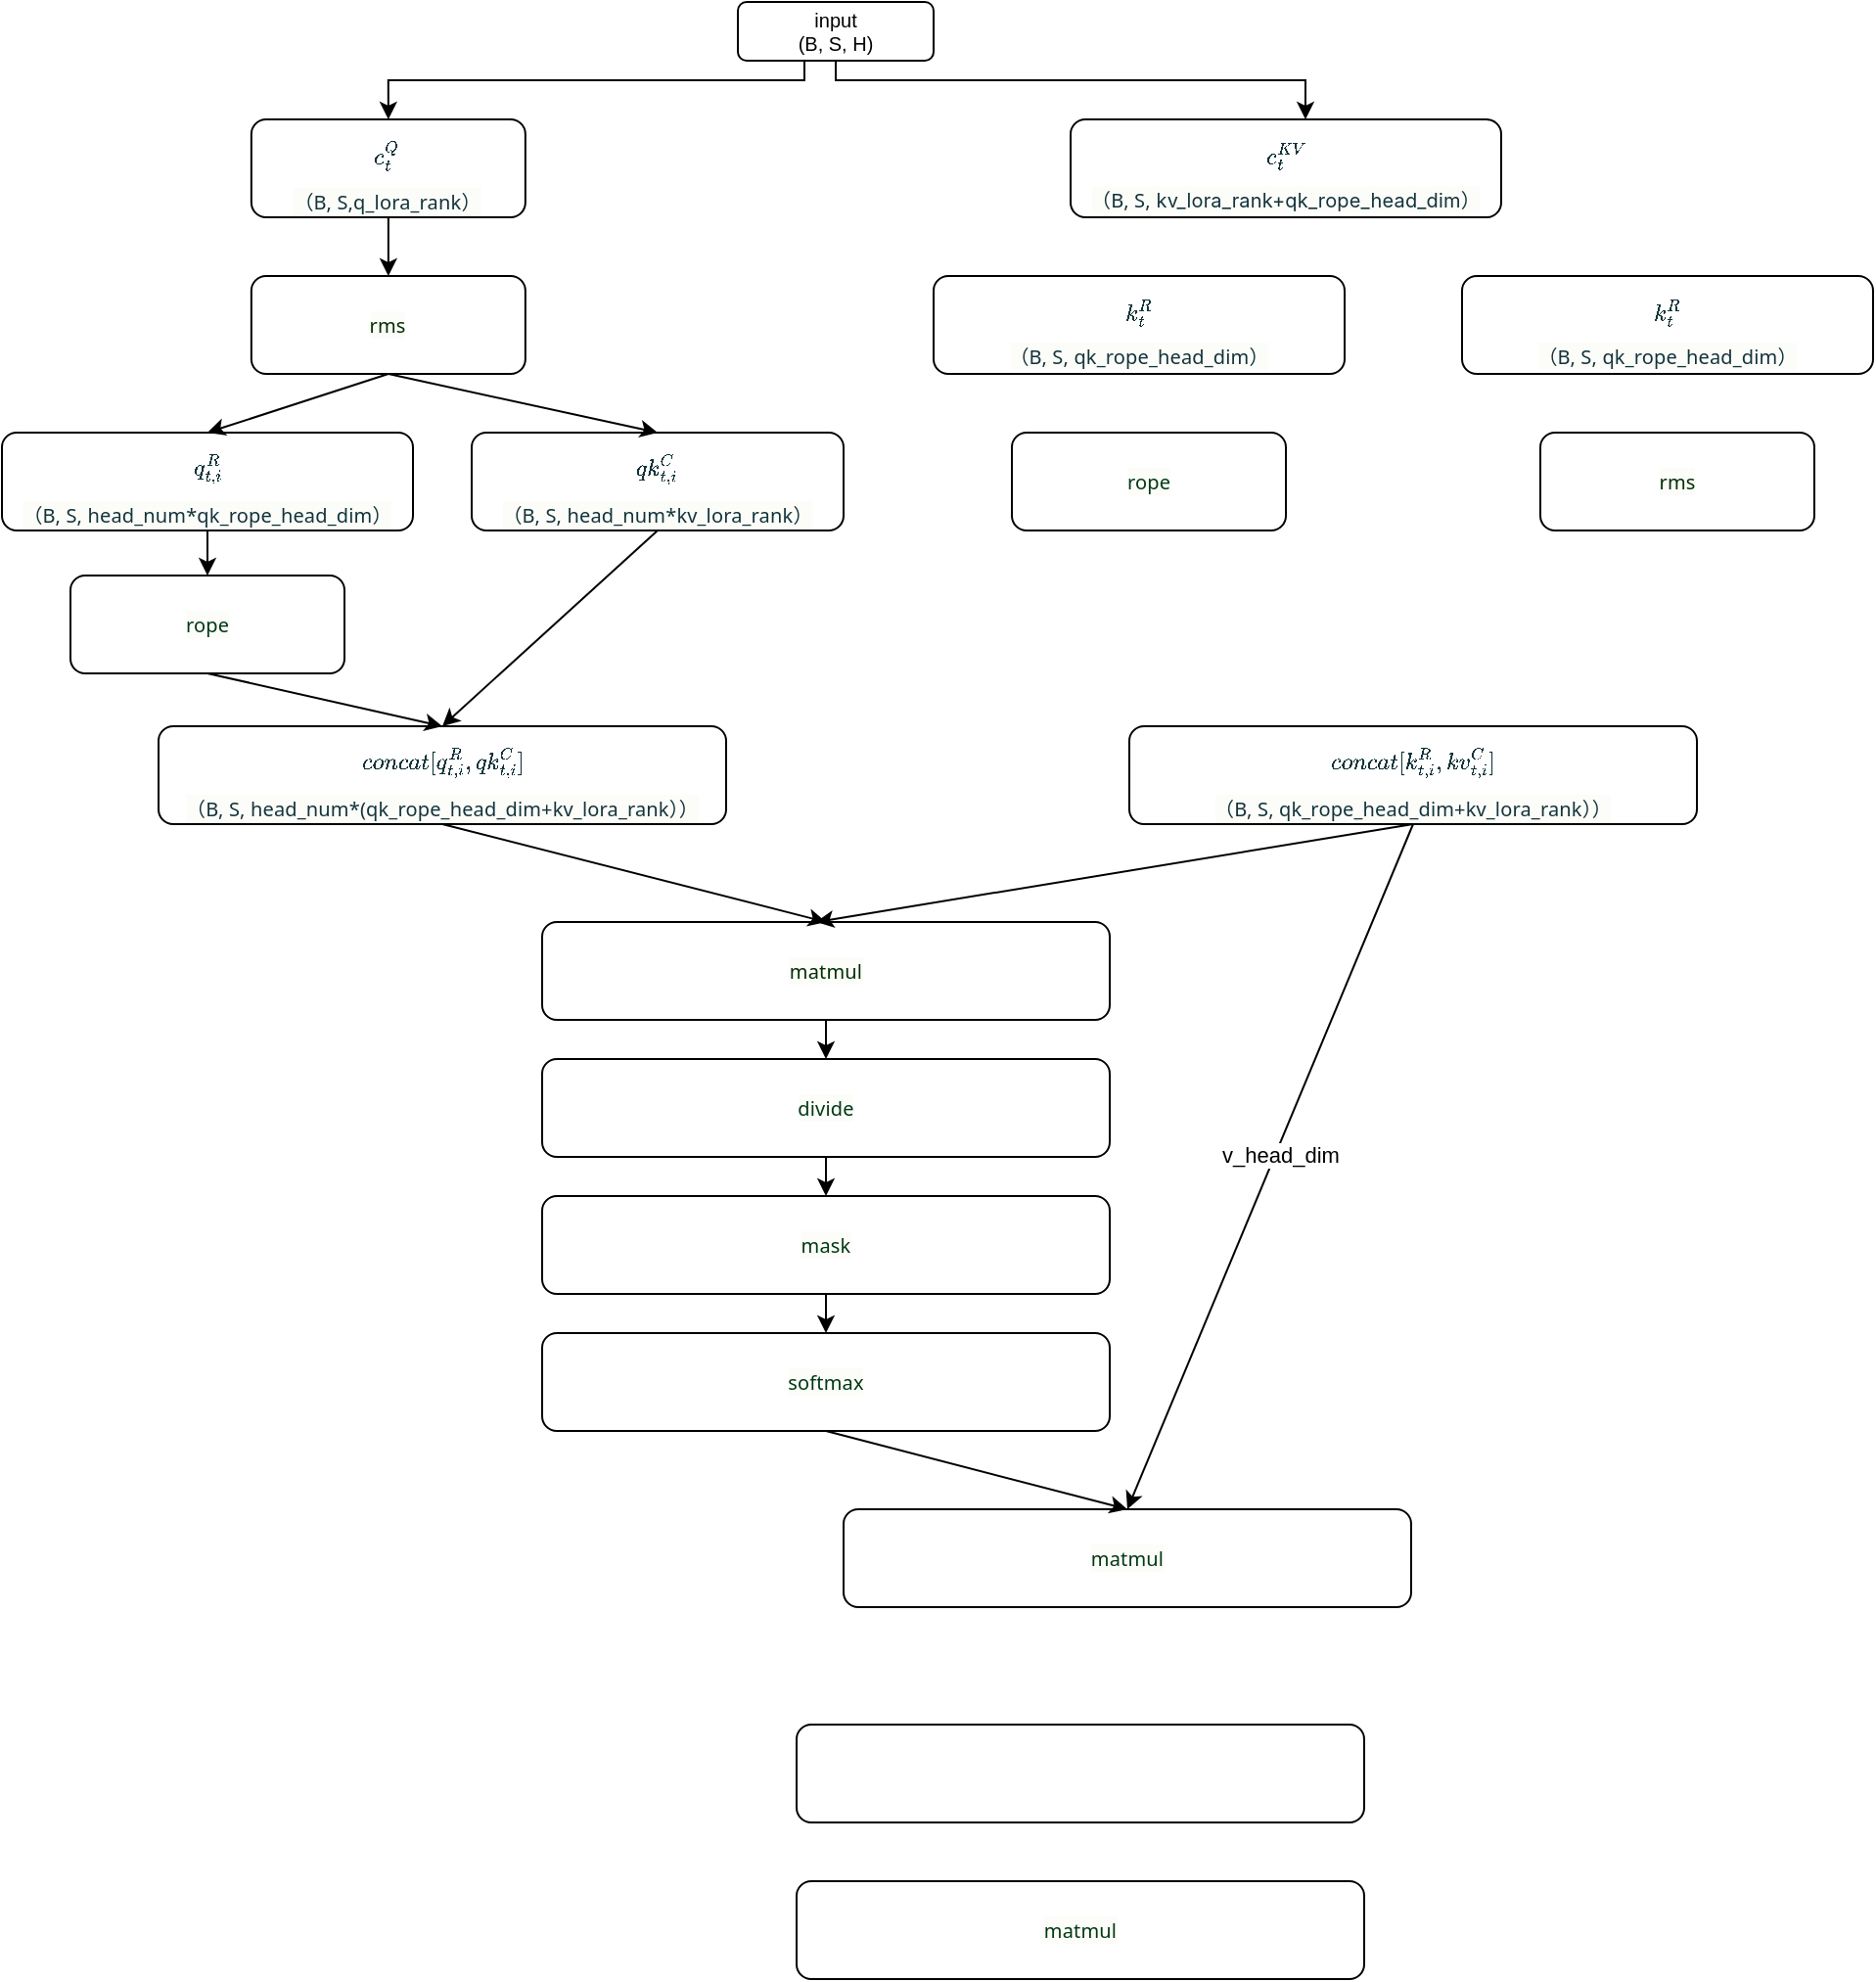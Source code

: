 <mxfile version="28.2.4">
  <diagram name="第 1 页" id="P1zgVmx2k-VH0yzBieHZ">
    <mxGraphModel dx="2678" dy="1191" grid="1" gridSize="10" guides="1" tooltips="1" connect="1" arrows="1" fold="1" page="1" pageScale="1" pageWidth="827" pageHeight="1169" math="1" shadow="0">
      <root>
        <mxCell id="0" />
        <mxCell id="1" parent="0" />
        <mxCell id="SX0KhMAPh3eLkheETd_z-7" style="edgeStyle=orthogonalEdgeStyle;rounded=0;orthogonalLoop=1;jettySize=auto;html=1;exitX=0.5;exitY=1;exitDx=0;exitDy=0;entryX=0.5;entryY=0;entryDx=0;entryDy=0;" parent="1" target="SX0KhMAPh3eLkheETd_z-3" edge="1">
          <mxGeometry relative="1" as="geometry">
            <mxPoint x="204" y="150" as="sourcePoint" />
            <Array as="points">
              <mxPoint x="204" y="160" />
              <mxPoint x="-9" y="160" />
            </Array>
          </mxGeometry>
        </mxCell>
        <mxCell id="SX0KhMAPh3eLkheETd_z-8" style="edgeStyle=orthogonalEdgeStyle;rounded=0;orthogonalLoop=1;jettySize=auto;html=1;exitX=0.5;exitY=1;exitDx=0;exitDy=0;" parent="1" source="SX0KhMAPh3eLkheETd_z-2" target="SX0KhMAPh3eLkheETd_z-6" edge="1">
          <mxGeometry relative="1" as="geometry">
            <Array as="points">
              <mxPoint x="220" y="160" />
              <mxPoint x="460" y="160" />
            </Array>
          </mxGeometry>
        </mxCell>
        <mxCell id="SX0KhMAPh3eLkheETd_z-2" value="input&lt;div&gt;(B, S, H)&lt;/div&gt;" style="rounded=1;whiteSpace=wrap;html=1;fontSize=10;" parent="1" vertex="1">
          <mxGeometry x="170" y="120" width="100" height="30" as="geometry" />
        </mxCell>
        <mxCell id="SX0KhMAPh3eLkheETd_z-3" value="&lt;div style=&quot;text-align: left;&quot;&gt;&lt;font&gt;&lt;span style=&quot;background-color: rgb(255, 255, 255); color: rgb(232, 62, 140); font-family: SFMono-Regular, Menlo, Monaco, Consolas, &amp;quot;Liberation Mono&amp;quot;, &amp;quot;Courier New&amp;quot;, monospace;&quot;&gt;&lt;span style=&quot;color: oklch(0.304 0.04 213.68); font-family: fkGroteskNeue, ui-sans-serif, system-ui, -apple-system, &amp;quot;system-ui&amp;quot;, &amp;quot;Segoe UI&amp;quot;, Roboto, &amp;quot;Helvetica Neue&amp;quot;, Arial, &amp;quot;Noto Sans&amp;quot;, sans-serif, &amp;quot;Apple Color Emoji&amp;quot;, &amp;quot;Segoe UI Emoji&amp;quot;, &amp;quot;Segoe UI Symbol&amp;quot;, &amp;quot;Noto Color Emoji&amp;quot;, &amp;quot;Hiragino Sans&amp;quot;, &amp;quot;PingFang SC&amp;quot;, &amp;quot;Apple SD Gothic Neo&amp;quot;, &amp;quot;Yu Gothic&amp;quot;, &amp;quot;Microsoft YaHei&amp;quot;, &amp;quot;Microsoft JhengHei&amp;quot;, Meiryo; letter-spacing: 0.08px; background-color: oklch(0.99 0.004 106.47);&quot;&gt;$$c_{t}^{Q}$$&lt;/span&gt;&lt;/span&gt;&lt;/font&gt;&lt;/div&gt;&lt;div style=&quot;text-align: left;&quot;&gt;&lt;font&gt;&lt;span style=&quot;background-color: rgb(255, 255, 255); color: rgb(232, 62, 140); font-family: SFMono-Regular, Menlo, Monaco, Consolas, &amp;quot;Liberation Mono&amp;quot;, &amp;quot;Courier New&amp;quot;, monospace;&quot;&gt;&lt;span style=&quot;color: oklch(0.304 0.04 213.68); font-family: fkGroteskNeue, ui-sans-serif, system-ui, -apple-system, &amp;quot;system-ui&amp;quot;, &amp;quot;Segoe UI&amp;quot;, Roboto, &amp;quot;Helvetica Neue&amp;quot;, Arial, &amp;quot;Noto Sans&amp;quot;, sans-serif, &amp;quot;Apple Color Emoji&amp;quot;, &amp;quot;Segoe UI Emoji&amp;quot;, &amp;quot;Segoe UI Symbol&amp;quot;, &amp;quot;Noto Color Emoji&amp;quot;, &amp;quot;Hiragino Sans&amp;quot;, &amp;quot;PingFang SC&amp;quot;, &amp;quot;Apple SD Gothic Neo&amp;quot;, &amp;quot;Yu Gothic&amp;quot;, &amp;quot;Microsoft YaHei&amp;quot;, &amp;quot;Microsoft JhengHei&amp;quot;, Meiryo; letter-spacing: 0.08px; background-color: oklch(0.99 0.004 106.47);&quot;&gt;&lt;font&gt;（B, S,q_lora_rank&lt;/font&gt;）&lt;/span&gt;&lt;/span&gt;&lt;/font&gt;&lt;/div&gt;" style="rounded=1;whiteSpace=wrap;html=1;fontSize=10;" parent="1" vertex="1">
          <mxGeometry x="-78.57" y="180" width="140" height="50" as="geometry" />
        </mxCell>
        <mxCell id="SX0KhMAPh3eLkheETd_z-6" value="&lt;div style=&quot;text-align: left;&quot;&gt;&lt;font&gt;&lt;span style=&quot;background-color: rgb(255, 255, 255); color: rgb(232, 62, 140); font-family: SFMono-Regular, Menlo, Monaco, Consolas, &amp;quot;Liberation Mono&amp;quot;, &amp;quot;Courier New&amp;quot;, monospace;&quot;&gt;&lt;span style=&quot;color: oklch(0.304 0.04 213.68); font-family: fkGroteskNeue, ui-sans-serif, system-ui, -apple-system, &amp;quot;system-ui&amp;quot;, &amp;quot;Segoe UI&amp;quot;, Roboto, &amp;quot;Helvetica Neue&amp;quot;, Arial, &amp;quot;Noto Sans&amp;quot;, sans-serif, &amp;quot;Apple Color Emoji&amp;quot;, &amp;quot;Segoe UI Emoji&amp;quot;, &amp;quot;Segoe UI Symbol&amp;quot;, &amp;quot;Noto Color Emoji&amp;quot;, &amp;quot;Hiragino Sans&amp;quot;, &amp;quot;PingFang SC&amp;quot;, &amp;quot;Apple SD Gothic Neo&amp;quot;, &amp;quot;Yu Gothic&amp;quot;, &amp;quot;Microsoft YaHei&amp;quot;, &amp;quot;Microsoft JhengHei&amp;quot;, Meiryo; letter-spacing: 0.08px; background-color: oklch(0.99 0.004 106.47);&quot;&gt;$$c_{t}^{KV}$$&lt;/span&gt;&lt;/span&gt;&lt;/font&gt;&lt;/div&gt;&lt;div style=&quot;text-align: left;&quot;&gt;&lt;font&gt;&lt;font&gt;&lt;span style=&quot;background-color: rgb(255, 255, 255); color: rgb(232, 62, 140); font-family: SFMono-Regular, Menlo, Monaco, Consolas, &amp;quot;Liberation Mono&amp;quot;, &amp;quot;Courier New&amp;quot;, monospace;&quot;&gt;&lt;span style=&quot;color: oklch(0.304 0.04 213.68); font-family: fkGroteskNeue, ui-sans-serif, system-ui, -apple-system, &amp;quot;system-ui&amp;quot;, &amp;quot;Segoe UI&amp;quot;, Roboto, &amp;quot;Helvetica Neue&amp;quot;, Arial, &amp;quot;Noto Sans&amp;quot;, sans-serif, &amp;quot;Apple Color Emoji&amp;quot;, &amp;quot;Segoe UI Emoji&amp;quot;, &amp;quot;Segoe UI Symbol&amp;quot;, &amp;quot;Noto Color Emoji&amp;quot;, &amp;quot;Hiragino Sans&amp;quot;, &amp;quot;PingFang SC&amp;quot;, &amp;quot;Apple SD Gothic Neo&amp;quot;, &amp;quot;Yu Gothic&amp;quot;, &amp;quot;Microsoft YaHei&amp;quot;, &amp;quot;Microsoft JhengHei&amp;quot;, Meiryo; letter-spacing: 0.08px; background-color: oklch(0.99 0.004 106.47);&quot;&gt;&lt;font&gt;&lt;font&gt;（B, S,&lt;span style=&quot;font-family: MonospacedNumber, LarkHackSafariFont, LarkEmojiFont, LarkChineseQuote, -apple-system, BlinkMacSystemFont, &amp;quot;Helvetica Neue&amp;quot;, Tahoma, &amp;quot;PingFang SC&amp;quot;, &amp;quot;Microsoft Yahei&amp;quot;, Arial, &amp;quot;Hiragino Sans GB&amp;quot;, sans-serif, &amp;quot;Apple Color Emoji&amp;quot;, &amp;quot;Segoe UI Emoji&amp;quot;, &amp;quot;Segoe UI Symbol&amp;quot;, &amp;quot;Noto Color Emoji&amp;quot;; white-space: pre; letter-spacing: 0.08px;&quot;&gt; kv_lora_rank+qk_rope_head_dim&lt;/span&gt;&lt;/font&gt;&lt;/font&gt;&lt;/span&gt;&lt;/span&gt;&lt;/font&gt;&lt;span style=&quot;background-color: oklch(0.99 0.004 106.47); color: oklch(0.304 0.04 213.68); font-family: fkGroteskNeue, ui-sans-serif, system-ui, -apple-system, &amp;quot;system-ui&amp;quot;, &amp;quot;Segoe UI&amp;quot;, Roboto, &amp;quot;Helvetica Neue&amp;quot;, Arial, &amp;quot;Noto Sans&amp;quot;, sans-serif, &amp;quot;Apple Color Emoji&amp;quot;, &amp;quot;Segoe UI Emoji&amp;quot;, &amp;quot;Segoe UI Symbol&amp;quot;, &amp;quot;Noto Color Emoji&amp;quot;, &amp;quot;Hiragino Sans&amp;quot;, &amp;quot;PingFang SC&amp;quot;, &amp;quot;Apple SD Gothic Neo&amp;quot;, &amp;quot;Yu Gothic&amp;quot;, &amp;quot;Microsoft YaHei&amp;quot;, &amp;quot;Microsoft JhengHei&amp;quot;, Meiryo; letter-spacing: 0.08px;&quot;&gt;）&lt;/span&gt;&lt;/font&gt;&lt;/div&gt;" style="rounded=1;whiteSpace=wrap;html=1;fontSize=10;" parent="1" vertex="1">
          <mxGeometry x="340" y="180" width="220" height="50" as="geometry" />
        </mxCell>
        <mxCell id="SX0KhMAPh3eLkheETd_z-9" value="&lt;div style=&quot;text-align: left;&quot;&gt;&lt;font face=&quot;fkGroteskNeue, ui-sans-serif, system-ui, -apple-system, system-ui, Segoe UI, Roboto, Helvetica Neue, Arial, Noto Sans, sans-serif, Apple Color Emoji, Segoe UI Emoji, Segoe UI Symbol, Noto Color Emoji, Hiragino Sans, PingFang SC, Apple SD Gothic Neo, Yu Gothic, Microsoft YaHei, Microsoft JhengHei, Meiryo&quot; color=&quot;oklch(0.304 0.04 213.68)&quot;&gt;&lt;span style=&quot;letter-spacing: 0.08px; background-color: oklch(0.99 0.004 106.47);&quot;&gt;rms&lt;/span&gt;&lt;/font&gt;&lt;/div&gt;" style="rounded=1;whiteSpace=wrap;html=1;fontSize=10;" parent="1" vertex="1">
          <mxGeometry x="-78.57" y="260" width="140" height="50" as="geometry" />
        </mxCell>
        <mxCell id="SX0KhMAPh3eLkheETd_z-12" value="&lt;div style=&quot;text-align: left;&quot;&gt;&lt;font&gt;&lt;span style=&quot;background-color: rgb(255, 255, 255); color: rgb(232, 62, 140); font-family: SFMono-Regular, Menlo, Monaco, Consolas, &amp;quot;Liberation Mono&amp;quot;, &amp;quot;Courier New&amp;quot;, monospace;&quot;&gt;&lt;span style=&quot;color: oklch(0.304 0.04 213.68); font-family: fkGroteskNeue, ui-sans-serif, system-ui, -apple-system, &amp;quot;system-ui&amp;quot;, &amp;quot;Segoe UI&amp;quot;, Roboto, &amp;quot;Helvetica Neue&amp;quot;, Arial, &amp;quot;Noto Sans&amp;quot;, sans-serif, &amp;quot;Apple Color Emoji&amp;quot;, &amp;quot;Segoe UI Emoji&amp;quot;, &amp;quot;Segoe UI Symbol&amp;quot;, &amp;quot;Noto Color Emoji&amp;quot;, &amp;quot;Hiragino Sans&amp;quot;, &amp;quot;PingFang SC&amp;quot;, &amp;quot;Apple SD Gothic Neo&amp;quot;, &amp;quot;Yu Gothic&amp;quot;, &amp;quot;Microsoft YaHei&amp;quot;, &amp;quot;Microsoft JhengHei&amp;quot;, Meiryo; letter-spacing: 0.08px; background-color: oklch(0.99 0.004 106.47);&quot;&gt;$$q_{t,i}^{R}$$&lt;/span&gt;&lt;/span&gt;&lt;/font&gt;&lt;/div&gt;&lt;div style=&quot;text-align: left;&quot;&gt;&lt;font&gt;&lt;span style=&quot;background-color: rgb(255, 255, 255); color: rgb(232, 62, 140); font-family: SFMono-Regular, Menlo, Monaco, Consolas, &amp;quot;Liberation Mono&amp;quot;, &amp;quot;Courier New&amp;quot;, monospace;&quot;&gt;&lt;span style=&quot;color: oklch(0.304 0.04 213.68); font-family: fkGroteskNeue, ui-sans-serif, system-ui, -apple-system, &amp;quot;system-ui&amp;quot;, &amp;quot;Segoe UI&amp;quot;, Roboto, &amp;quot;Helvetica Neue&amp;quot;, Arial, &amp;quot;Noto Sans&amp;quot;, sans-serif, &amp;quot;Apple Color Emoji&amp;quot;, &amp;quot;Segoe UI Emoji&amp;quot;, &amp;quot;Segoe UI Symbol&amp;quot;, &amp;quot;Noto Color Emoji&amp;quot;, &amp;quot;Hiragino Sans&amp;quot;, &amp;quot;PingFang SC&amp;quot;, &amp;quot;Apple SD Gothic Neo&amp;quot;, &amp;quot;Yu Gothic&amp;quot;, &amp;quot;Microsoft YaHei&amp;quot;, &amp;quot;Microsoft JhengHei&amp;quot;, Meiryo; letter-spacing: 0.08px; background-color: oklch(0.99 0.004 106.47);&quot;&gt;&lt;font&gt;（B, S, head_num*qk_rope_head_dim&lt;/font&gt;）&lt;/span&gt;&lt;/span&gt;&lt;/font&gt;&lt;/div&gt;" style="rounded=1;whiteSpace=wrap;html=1;fontSize=10;" parent="1" vertex="1">
          <mxGeometry x="-206" y="340" width="210" height="50" as="geometry" />
        </mxCell>
        <mxCell id="SX0KhMAPh3eLkheETd_z-13" value="&lt;div style=&quot;text-align: left;&quot;&gt;&lt;font&gt;&lt;span style=&quot;background-color: rgb(255, 255, 255); color: rgb(232, 62, 140); font-family: SFMono-Regular, Menlo, Monaco, Consolas, &amp;quot;Liberation Mono&amp;quot;, &amp;quot;Courier New&amp;quot;, monospace;&quot;&gt;&lt;span style=&quot;color: oklch(0.304 0.04 213.68); font-family: fkGroteskNeue, ui-sans-serif, system-ui, -apple-system, &amp;quot;system-ui&amp;quot;, &amp;quot;Segoe UI&amp;quot;, Roboto, &amp;quot;Helvetica Neue&amp;quot;, Arial, &amp;quot;Noto Sans&amp;quot;, sans-serif, &amp;quot;Apple Color Emoji&amp;quot;, &amp;quot;Segoe UI Emoji&amp;quot;, &amp;quot;Segoe UI Symbol&amp;quot;, &amp;quot;Noto Color Emoji&amp;quot;, &amp;quot;Hiragino Sans&amp;quot;, &amp;quot;PingFang SC&amp;quot;, &amp;quot;Apple SD Gothic Neo&amp;quot;, &amp;quot;Yu Gothic&amp;quot;, &amp;quot;Microsoft YaHei&amp;quot;, &amp;quot;Microsoft JhengHei&amp;quot;, Meiryo; letter-spacing: 0.08px; background-color: oklch(0.99 0.004 106.47);&quot;&gt;$$qk_{t,i}^{C}$$&lt;/span&gt;&lt;/span&gt;&lt;/font&gt;&lt;/div&gt;&lt;div style=&quot;text-align: left;&quot;&gt;&lt;font&gt;&lt;span style=&quot;background-color: rgb(255, 255, 255); color: rgb(232, 62, 140); font-family: SFMono-Regular, Menlo, Monaco, Consolas, &amp;quot;Liberation Mono&amp;quot;, &amp;quot;Courier New&amp;quot;, monospace;&quot;&gt;&lt;span style=&quot;color: oklch(0.304 0.04 213.68); font-family: fkGroteskNeue, ui-sans-serif, system-ui, -apple-system, &amp;quot;system-ui&amp;quot;, &amp;quot;Segoe UI&amp;quot;, Roboto, &amp;quot;Helvetica Neue&amp;quot;, Arial, &amp;quot;Noto Sans&amp;quot;, sans-serif, &amp;quot;Apple Color Emoji&amp;quot;, &amp;quot;Segoe UI Emoji&amp;quot;, &amp;quot;Segoe UI Symbol&amp;quot;, &amp;quot;Noto Color Emoji&amp;quot;, &amp;quot;Hiragino Sans&amp;quot;, &amp;quot;PingFang SC&amp;quot;, &amp;quot;Apple SD Gothic Neo&amp;quot;, &amp;quot;Yu Gothic&amp;quot;, &amp;quot;Microsoft YaHei&amp;quot;, &amp;quot;Microsoft JhengHei&amp;quot;, Meiryo; letter-spacing: 0.08px; background-color: oklch(0.99 0.004 106.47);&quot;&gt;&lt;font&gt;（B, S, head_num*kv_lora_rank&lt;/font&gt;）&lt;/span&gt;&lt;/span&gt;&lt;/font&gt;&lt;/div&gt;" style="rounded=1;whiteSpace=wrap;html=1;fontSize=10;" parent="1" vertex="1">
          <mxGeometry x="34" y="340" width="190" height="50" as="geometry" />
        </mxCell>
        <mxCell id="SX0KhMAPh3eLkheETd_z-14" value="&lt;div style=&quot;text-align: left;&quot;&gt;&lt;font face=&quot;fkGroteskNeue, ui-sans-serif, system-ui, -apple-system, system-ui, Segoe UI, Roboto, Helvetica Neue, Arial, Noto Sans, sans-serif, Apple Color Emoji, Segoe UI Emoji, Segoe UI Symbol, Noto Color Emoji, Hiragino Sans, PingFang SC, Apple SD Gothic Neo, Yu Gothic, Microsoft YaHei, Microsoft JhengHei, Meiryo&quot; color=&quot;#003913&quot;&gt;&lt;span style=&quot;letter-spacing: 0.08px; background-color: oklch(0.99 0.004 106.47);&quot;&gt;rope&lt;/span&gt;&lt;/font&gt;&lt;/div&gt;" style="rounded=1;whiteSpace=wrap;html=1;fontSize=10;" parent="1" vertex="1">
          <mxGeometry x="-171" y="413" width="140" height="50" as="geometry" />
        </mxCell>
        <mxCell id="SX0KhMAPh3eLkheETd_z-16" value="&lt;div style=&quot;text-align: left;&quot;&gt;&lt;font&gt;&lt;span style=&quot;background-color: rgb(255, 255, 255); color: rgb(232, 62, 140); font-family: SFMono-Regular, Menlo, Monaco, Consolas, &amp;quot;Liberation Mono&amp;quot;, &amp;quot;Courier New&amp;quot;, monospace;&quot;&gt;&lt;span style=&quot;color: oklch(0.304 0.04 213.68); font-family: fkGroteskNeue, ui-sans-serif, system-ui, -apple-system, &amp;quot;system-ui&amp;quot;, &amp;quot;Segoe UI&amp;quot;, Roboto, &amp;quot;Helvetica Neue&amp;quot;, Arial, &amp;quot;Noto Sans&amp;quot;, sans-serif, &amp;quot;Apple Color Emoji&amp;quot;, &amp;quot;Segoe UI Emoji&amp;quot;, &amp;quot;Segoe UI Symbol&amp;quot;, &amp;quot;Noto Color Emoji&amp;quot;, &amp;quot;Hiragino Sans&amp;quot;, &amp;quot;PingFang SC&amp;quot;, &amp;quot;Apple SD Gothic Neo&amp;quot;, &amp;quot;Yu Gothic&amp;quot;, &amp;quot;Microsoft YaHei&amp;quot;, &amp;quot;Microsoft JhengHei&amp;quot;, Meiryo; letter-spacing: 0.08px; background-color: oklch(0.99 0.004 106.47);&quot;&gt;$$concat[q_{t,i}^{R}, qk_{t,i}^{C}]$$&lt;/span&gt;&lt;/span&gt;&lt;/font&gt;&lt;/div&gt;&lt;div style=&quot;text-align: left;&quot;&gt;&lt;font&gt;&lt;span style=&quot;background-color: rgb(255, 255, 255); color: rgb(232, 62, 140); font-family: SFMono-Regular, Menlo, Monaco, Consolas, &amp;quot;Liberation Mono&amp;quot;, &amp;quot;Courier New&amp;quot;, monospace;&quot;&gt;&lt;span style=&quot;color: oklch(0.304 0.04 213.68); font-family: fkGroteskNeue, ui-sans-serif, system-ui, -apple-system, &amp;quot;system-ui&amp;quot;, &amp;quot;Segoe UI&amp;quot;, Roboto, &amp;quot;Helvetica Neue&amp;quot;, Arial, &amp;quot;Noto Sans&amp;quot;, sans-serif, &amp;quot;Apple Color Emoji&amp;quot;, &amp;quot;Segoe UI Emoji&amp;quot;, &amp;quot;Segoe UI Symbol&amp;quot;, &amp;quot;Noto Color Emoji&amp;quot;, &amp;quot;Hiragino Sans&amp;quot;, &amp;quot;PingFang SC&amp;quot;, &amp;quot;Apple SD Gothic Neo&amp;quot;, &amp;quot;Yu Gothic&amp;quot;, &amp;quot;Microsoft YaHei&amp;quot;, &amp;quot;Microsoft JhengHei&amp;quot;, Meiryo; letter-spacing: 0.08px; background-color: oklch(0.99 0.004 106.47);&quot;&gt;&lt;font&gt;（B, S, head_num*(qk_rope_head_dim+kv_lora_rank））&lt;/font&gt;&lt;/span&gt;&lt;/span&gt;&lt;/font&gt;&lt;/div&gt;" style="rounded=1;whiteSpace=wrap;html=1;fontSize=10;" parent="1" vertex="1">
          <mxGeometry x="-126" y="490" width="290" height="50" as="geometry" />
        </mxCell>
        <mxCell id="SX0KhMAPh3eLkheETd_z-17" value="&lt;div style=&quot;text-align: left;&quot;&gt;&lt;font&gt;&lt;span style=&quot;background-color: rgb(255, 255, 255); color: rgb(232, 62, 140); font-family: SFMono-Regular, Menlo, Monaco, Consolas, &amp;quot;Liberation Mono&amp;quot;, &amp;quot;Courier New&amp;quot;, monospace;&quot;&gt;&lt;span style=&quot;color: oklch(0.304 0.04 213.68); font-family: fkGroteskNeue, ui-sans-serif, system-ui, -apple-system, &amp;quot;system-ui&amp;quot;, &amp;quot;Segoe UI&amp;quot;, Roboto, &amp;quot;Helvetica Neue&amp;quot;, Arial, &amp;quot;Noto Sans&amp;quot;, sans-serif, &amp;quot;Apple Color Emoji&amp;quot;, &amp;quot;Segoe UI Emoji&amp;quot;, &amp;quot;Segoe UI Symbol&amp;quot;, &amp;quot;Noto Color Emoji&amp;quot;, &amp;quot;Hiragino Sans&amp;quot;, &amp;quot;PingFang SC&amp;quot;, &amp;quot;Apple SD Gothic Neo&amp;quot;, &amp;quot;Yu Gothic&amp;quot;, &amp;quot;Microsoft YaHei&amp;quot;, &amp;quot;Microsoft JhengHei&amp;quot;, Meiryo; letter-spacing: 0.08px; background-color: oklch(0.99 0.004 106.47);&quot;&gt;$$k_{t}^{R}$$&lt;/span&gt;&lt;/span&gt;&lt;/font&gt;&lt;/div&gt;&lt;div style=&quot;text-align: left;&quot;&gt;&lt;font&gt;&lt;span style=&quot;background-color: rgb(255, 255, 255); color: rgb(232, 62, 140); font-family: SFMono-Regular, Menlo, Monaco, Consolas, &amp;quot;Liberation Mono&amp;quot;, &amp;quot;Courier New&amp;quot;, monospace;&quot;&gt;&lt;span style=&quot;color: oklch(0.304 0.04 213.68); font-family: fkGroteskNeue, ui-sans-serif, system-ui, -apple-system, &amp;quot;system-ui&amp;quot;, &amp;quot;Segoe UI&amp;quot;, Roboto, &amp;quot;Helvetica Neue&amp;quot;, Arial, &amp;quot;Noto Sans&amp;quot;, sans-serif, &amp;quot;Apple Color Emoji&amp;quot;, &amp;quot;Segoe UI Emoji&amp;quot;, &amp;quot;Segoe UI Symbol&amp;quot;, &amp;quot;Noto Color Emoji&amp;quot;, &amp;quot;Hiragino Sans&amp;quot;, &amp;quot;PingFang SC&amp;quot;, &amp;quot;Apple SD Gothic Neo&amp;quot;, &amp;quot;Yu Gothic&amp;quot;, &amp;quot;Microsoft YaHei&amp;quot;, &amp;quot;Microsoft JhengHei&amp;quot;, Meiryo; letter-spacing: 0.08px; background-color: oklch(0.99 0.004 106.47);&quot;&gt;&lt;font&gt;（B, S, qk_rope_head_dim&lt;/font&gt;）&lt;/span&gt;&lt;/span&gt;&lt;/font&gt;&lt;/div&gt;" style="rounded=1;whiteSpace=wrap;html=1;fontSize=10;" parent="1" vertex="1">
          <mxGeometry x="270" y="260" width="210" height="50" as="geometry" />
        </mxCell>
        <mxCell id="SX0KhMAPh3eLkheETd_z-18" value="&lt;div style=&quot;text-align: left;&quot;&gt;&lt;font&gt;&lt;span style=&quot;background-color: rgb(255, 255, 255); color: rgb(232, 62, 140); font-family: SFMono-Regular, Menlo, Monaco, Consolas, &amp;quot;Liberation Mono&amp;quot;, &amp;quot;Courier New&amp;quot;, monospace;&quot;&gt;&lt;span style=&quot;color: oklch(0.304 0.04 213.68); font-family: fkGroteskNeue, ui-sans-serif, system-ui, -apple-system, &amp;quot;system-ui&amp;quot;, &amp;quot;Segoe UI&amp;quot;, Roboto, &amp;quot;Helvetica Neue&amp;quot;, Arial, &amp;quot;Noto Sans&amp;quot;, sans-serif, &amp;quot;Apple Color Emoji&amp;quot;, &amp;quot;Segoe UI Emoji&amp;quot;, &amp;quot;Segoe UI Symbol&amp;quot;, &amp;quot;Noto Color Emoji&amp;quot;, &amp;quot;Hiragino Sans&amp;quot;, &amp;quot;PingFang SC&amp;quot;, &amp;quot;Apple SD Gothic Neo&amp;quot;, &amp;quot;Yu Gothic&amp;quot;, &amp;quot;Microsoft YaHei&amp;quot;, &amp;quot;Microsoft JhengHei&amp;quot;, Meiryo; letter-spacing: 0.08px; background-color: oklch(0.99 0.004 106.47);&quot;&gt;$$k_{t}^{R}$$&lt;/span&gt;&lt;/span&gt;&lt;/font&gt;&lt;/div&gt;&lt;div style=&quot;text-align: left;&quot;&gt;&lt;font&gt;&lt;span style=&quot;background-color: rgb(255, 255, 255); color: rgb(232, 62, 140); font-family: SFMono-Regular, Menlo, Monaco, Consolas, &amp;quot;Liberation Mono&amp;quot;, &amp;quot;Courier New&amp;quot;, monospace;&quot;&gt;&lt;span style=&quot;color: oklch(0.304 0.04 213.68); font-family: fkGroteskNeue, ui-sans-serif, system-ui, -apple-system, &amp;quot;system-ui&amp;quot;, &amp;quot;Segoe UI&amp;quot;, Roboto, &amp;quot;Helvetica Neue&amp;quot;, Arial, &amp;quot;Noto Sans&amp;quot;, sans-serif, &amp;quot;Apple Color Emoji&amp;quot;, &amp;quot;Segoe UI Emoji&amp;quot;, &amp;quot;Segoe UI Symbol&amp;quot;, &amp;quot;Noto Color Emoji&amp;quot;, &amp;quot;Hiragino Sans&amp;quot;, &amp;quot;PingFang SC&amp;quot;, &amp;quot;Apple SD Gothic Neo&amp;quot;, &amp;quot;Yu Gothic&amp;quot;, &amp;quot;Microsoft YaHei&amp;quot;, &amp;quot;Microsoft JhengHei&amp;quot;, Meiryo; letter-spacing: 0.08px; background-color: oklch(0.99 0.004 106.47);&quot;&gt;&lt;font&gt;（B, S, qk_rope_head_dim&lt;/font&gt;）&lt;/span&gt;&lt;/span&gt;&lt;/font&gt;&lt;/div&gt;" style="rounded=1;whiteSpace=wrap;html=1;fontSize=10;" parent="1" vertex="1">
          <mxGeometry x="540" y="260" width="210" height="50" as="geometry" />
        </mxCell>
        <mxCell id="SX0KhMAPh3eLkheETd_z-19" value="&lt;div style=&quot;text-align: left;&quot;&gt;&lt;font face=&quot;fkGroteskNeue, ui-sans-serif, system-ui, -apple-system, system-ui, Segoe UI, Roboto, Helvetica Neue, Arial, Noto Sans, sans-serif, Apple Color Emoji, Segoe UI Emoji, Segoe UI Symbol, Noto Color Emoji, Hiragino Sans, PingFang SC, Apple SD Gothic Neo, Yu Gothic, Microsoft YaHei, Microsoft JhengHei, Meiryo&quot; color=&quot;#003913&quot;&gt;&lt;span style=&quot;letter-spacing: 0.08px; background-color: oklch(0.99 0.004 106.47);&quot;&gt;rope&lt;/span&gt;&lt;/font&gt;&lt;/div&gt;" style="rounded=1;whiteSpace=wrap;html=1;fontSize=10;" parent="1" vertex="1">
          <mxGeometry x="310" y="340" width="140" height="50" as="geometry" />
        </mxCell>
        <mxCell id="SX0KhMAPh3eLkheETd_z-20" value="&lt;div style=&quot;text-align: left;&quot;&gt;&lt;font face=&quot;fkGroteskNeue, ui-sans-serif, system-ui, -apple-system, system-ui, Segoe UI, Roboto, Helvetica Neue, Arial, Noto Sans, sans-serif, Apple Color Emoji, Segoe UI Emoji, Segoe UI Symbol, Noto Color Emoji, Hiragino Sans, PingFang SC, Apple SD Gothic Neo, Yu Gothic, Microsoft YaHei, Microsoft JhengHei, Meiryo&quot; color=&quot;oklch(0.304 0.04 213.68)&quot;&gt;&lt;span style=&quot;letter-spacing: 0.08px; background-color: oklch(0.99 0.004 106.47);&quot;&gt;rms&lt;/span&gt;&lt;/font&gt;&lt;/div&gt;" style="rounded=1;whiteSpace=wrap;html=1;fontSize=10;" parent="1" vertex="1">
          <mxGeometry x="580" y="340" width="140" height="50" as="geometry" />
        </mxCell>
        <mxCell id="SX0KhMAPh3eLkheETd_z-21" value="&lt;div style=&quot;text-align: left;&quot;&gt;&lt;font&gt;&lt;span style=&quot;background-color: rgb(255, 255, 255); color: rgb(232, 62, 140); font-family: SFMono-Regular, Menlo, Monaco, Consolas, &amp;quot;Liberation Mono&amp;quot;, &amp;quot;Courier New&amp;quot;, monospace;&quot;&gt;&lt;span style=&quot;color: oklch(0.304 0.04 213.68); font-family: fkGroteskNeue, ui-sans-serif, system-ui, -apple-system, &amp;quot;system-ui&amp;quot;, &amp;quot;Segoe UI&amp;quot;, Roboto, &amp;quot;Helvetica Neue&amp;quot;, Arial, &amp;quot;Noto Sans&amp;quot;, sans-serif, &amp;quot;Apple Color Emoji&amp;quot;, &amp;quot;Segoe UI Emoji&amp;quot;, &amp;quot;Segoe UI Symbol&amp;quot;, &amp;quot;Noto Color Emoji&amp;quot;, &amp;quot;Hiragino Sans&amp;quot;, &amp;quot;PingFang SC&amp;quot;, &amp;quot;Apple SD Gothic Neo&amp;quot;, &amp;quot;Yu Gothic&amp;quot;, &amp;quot;Microsoft YaHei&amp;quot;, &amp;quot;Microsoft JhengHei&amp;quot;, Meiryo; letter-spacing: 0.08px; background-color: oklch(0.99 0.004 106.47);&quot;&gt;$$concat[k_{t,i}^{R}, kv_{t,i}^{C}]$$&lt;/span&gt;&lt;/span&gt;&lt;/font&gt;&lt;/div&gt;&lt;div style=&quot;text-align: left;&quot;&gt;&lt;font&gt;&lt;span style=&quot;background-color: rgb(255, 255, 255); color: rgb(232, 62, 140); font-family: SFMono-Regular, Menlo, Monaco, Consolas, &amp;quot;Liberation Mono&amp;quot;, &amp;quot;Courier New&amp;quot;, monospace;&quot;&gt;&lt;span style=&quot;color: oklch(0.304 0.04 213.68); font-family: fkGroteskNeue, ui-sans-serif, system-ui, -apple-system, &amp;quot;system-ui&amp;quot;, &amp;quot;Segoe UI&amp;quot;, Roboto, &amp;quot;Helvetica Neue&amp;quot;, Arial, &amp;quot;Noto Sans&amp;quot;, sans-serif, &amp;quot;Apple Color Emoji&amp;quot;, &amp;quot;Segoe UI Emoji&amp;quot;, &amp;quot;Segoe UI Symbol&amp;quot;, &amp;quot;Noto Color Emoji&amp;quot;, &amp;quot;Hiragino Sans&amp;quot;, &amp;quot;PingFang SC&amp;quot;, &amp;quot;Apple SD Gothic Neo&amp;quot;, &amp;quot;Yu Gothic&amp;quot;, &amp;quot;Microsoft YaHei&amp;quot;, &amp;quot;Microsoft JhengHei&amp;quot;, Meiryo; letter-spacing: 0.08px; background-color: oklch(0.99 0.004 106.47);&quot;&gt;&lt;font&gt;（B, S, qk_rope_head_dim+kv_lora_rank））&lt;/font&gt;&lt;/span&gt;&lt;/span&gt;&lt;/font&gt;&lt;/div&gt;" style="rounded=1;whiteSpace=wrap;html=1;fontSize=10;" parent="1" vertex="1">
          <mxGeometry x="370" y="490" width="290" height="50" as="geometry" />
        </mxCell>
        <mxCell id="SX0KhMAPh3eLkheETd_z-22" value="&lt;div style=&quot;text-align: left;&quot;&gt;&lt;font face=&quot;fkGroteskNeue, ui-sans-serif, system-ui, -apple-system, system-ui, Segoe UI, Roboto, Helvetica Neue, Arial, Noto Sans, sans-serif, Apple Color Emoji, Segoe UI Emoji, Segoe UI Symbol, Noto Color Emoji, Hiragino Sans, PingFang SC, Apple SD Gothic Neo, Yu Gothic, Microsoft YaHei, Microsoft JhengHei, Meiryo&quot; color=&quot;oklch(0.304 0.04 213.68)&quot;&gt;&lt;span style=&quot;letter-spacing: 0.08px; background-color: oklch(0.99 0.004 106.47);&quot;&gt;matmul&lt;/span&gt;&lt;/font&gt;&lt;/div&gt;" style="rounded=1;whiteSpace=wrap;html=1;fontSize=10;" parent="1" vertex="1">
          <mxGeometry x="70" y="590" width="290" height="50" as="geometry" />
        </mxCell>
        <mxCell id="SX0KhMAPh3eLkheETd_z-23" value="&lt;div style=&quot;text-align: left;&quot;&gt;&lt;font face=&quot;fkGroteskNeue, ui-sans-serif, system-ui, -apple-system, system-ui, Segoe UI, Roboto, Helvetica Neue, Arial, Noto Sans, sans-serif, Apple Color Emoji, Segoe UI Emoji, Segoe UI Symbol, Noto Color Emoji, Hiragino Sans, PingFang SC, Apple SD Gothic Neo, Yu Gothic, Microsoft YaHei, Microsoft JhengHei, Meiryo&quot; color=&quot;#003913&quot;&gt;&lt;span style=&quot;letter-spacing: 0.08px; background-color: oklch(0.99 0.004 106.47);&quot;&gt;divide&lt;/span&gt;&lt;/font&gt;&lt;/div&gt;" style="rounded=1;whiteSpace=wrap;html=1;fontSize=10;" parent="1" vertex="1">
          <mxGeometry x="70" y="660" width="290" height="50" as="geometry" />
        </mxCell>
        <mxCell id="SX0KhMAPh3eLkheETd_z-24" value="&lt;div style=&quot;text-align: left;&quot;&gt;&lt;font face=&quot;fkGroteskNeue, ui-sans-serif, system-ui, -apple-system, system-ui, Segoe UI, Roboto, Helvetica Neue, Arial, Noto Sans, sans-serif, Apple Color Emoji, Segoe UI Emoji, Segoe UI Symbol, Noto Color Emoji, Hiragino Sans, PingFang SC, Apple SD Gothic Neo, Yu Gothic, Microsoft YaHei, Microsoft JhengHei, Meiryo&quot; color=&quot;#003913&quot;&gt;&lt;span style=&quot;letter-spacing: 0.08px; background-color: oklch(0.99 0.004 106.47);&quot;&gt;mask&lt;/span&gt;&lt;/font&gt;&lt;/div&gt;" style="rounded=1;whiteSpace=wrap;html=1;fontSize=10;" parent="1" vertex="1">
          <mxGeometry x="70" y="730" width="290" height="50" as="geometry" />
        </mxCell>
        <mxCell id="SX0KhMAPh3eLkheETd_z-25" value="&lt;div style=&quot;text-align: left;&quot;&gt;&lt;font face=&quot;fkGroteskNeue, ui-sans-serif, system-ui, -apple-system, system-ui, Segoe UI, Roboto, Helvetica Neue, Arial, Noto Sans, sans-serif, Apple Color Emoji, Segoe UI Emoji, Segoe UI Symbol, Noto Color Emoji, Hiragino Sans, PingFang SC, Apple SD Gothic Neo, Yu Gothic, Microsoft YaHei, Microsoft JhengHei, Meiryo&quot; color=&quot;#003913&quot;&gt;&lt;span style=&quot;letter-spacing: 0.08px; background-color: oklch(0.99 0.004 106.47);&quot;&gt;softmax&lt;/span&gt;&lt;/font&gt;&lt;/div&gt;" style="rounded=1;whiteSpace=wrap;html=1;fontSize=10;" parent="1" vertex="1">
          <mxGeometry x="70" y="800" width="290" height="50" as="geometry" />
        </mxCell>
        <mxCell id="SX0KhMAPh3eLkheETd_z-26" value="&lt;div style=&quot;text-align: left;&quot;&gt;&lt;font face=&quot;fkGroteskNeue, ui-sans-serif, system-ui, -apple-system, system-ui, Segoe UI, Roboto, Helvetica Neue, Arial, Noto Sans, sans-serif, Apple Color Emoji, Segoe UI Emoji, Segoe UI Symbol, Noto Color Emoji, Hiragino Sans, PingFang SC, Apple SD Gothic Neo, Yu Gothic, Microsoft YaHei, Microsoft JhengHei, Meiryo&quot; color=&quot;#003913&quot;&gt;&lt;span style=&quot;letter-spacing: 0.08px; background-color: oklch(0.99 0.004 106.47);&quot;&gt;matmul&lt;/span&gt;&lt;/font&gt;&lt;/div&gt;" style="rounded=1;whiteSpace=wrap;html=1;fontSize=10;" parent="1" vertex="1">
          <mxGeometry x="224" y="890" width="290" height="50" as="geometry" />
        </mxCell>
        <mxCell id="SX0KhMAPh3eLkheETd_z-27" value="&lt;div style=&quot;text-align: left;&quot;&gt;&lt;br&gt;&lt;/div&gt;" style="rounded=1;whiteSpace=wrap;html=1;fontSize=10;" parent="1" vertex="1">
          <mxGeometry x="200" y="1000" width="290" height="50" as="geometry" />
        </mxCell>
        <mxCell id="SX0KhMAPh3eLkheETd_z-28" value="&lt;div style=&quot;text-align: left;&quot;&gt;&lt;font face=&quot;fkGroteskNeue, ui-sans-serif, system-ui, -apple-system, system-ui, Segoe UI, Roboto, Helvetica Neue, Arial, Noto Sans, sans-serif, Apple Color Emoji, Segoe UI Emoji, Segoe UI Symbol, Noto Color Emoji, Hiragino Sans, PingFang SC, Apple SD Gothic Neo, Yu Gothic, Microsoft YaHei, Microsoft JhengHei, Meiryo&quot; color=&quot;#003913&quot;&gt;&lt;span style=&quot;letter-spacing: 0.08px; background-color: oklch(0.99 0.004 106.47);&quot;&gt;matmul&lt;/span&gt;&lt;/font&gt;&lt;/div&gt;" style="rounded=1;whiteSpace=wrap;html=1;fontSize=10;" parent="1" vertex="1">
          <mxGeometry x="200" y="1080" width="290" height="50" as="geometry" />
        </mxCell>
        <mxCell id="SX0KhMAPh3eLkheETd_z-29" value="" style="endArrow=classic;html=1;rounded=0;exitX=0.5;exitY=1;exitDx=0;exitDy=0;" parent="1" source="SX0KhMAPh3eLkheETd_z-3" target="SX0KhMAPh3eLkheETd_z-9" edge="1">
          <mxGeometry width="50" height="50" relative="1" as="geometry">
            <mxPoint x="80" y="550" as="sourcePoint" />
            <mxPoint x="130" y="500" as="targetPoint" />
          </mxGeometry>
        </mxCell>
        <mxCell id="SX0KhMAPh3eLkheETd_z-30" value="" style="endArrow=classic;html=1;rounded=0;exitX=0.5;exitY=1;exitDx=0;exitDy=0;entryX=0.5;entryY=0;entryDx=0;entryDy=0;" parent="1" source="SX0KhMAPh3eLkheETd_z-9" target="SX0KhMAPh3eLkheETd_z-12" edge="1">
          <mxGeometry width="50" height="50" relative="1" as="geometry">
            <mxPoint x="80" y="550" as="sourcePoint" />
            <mxPoint x="130" y="500" as="targetPoint" />
          </mxGeometry>
        </mxCell>
        <mxCell id="SX0KhMAPh3eLkheETd_z-31" value="" style="endArrow=classic;html=1;rounded=0;exitX=0.5;exitY=1;exitDx=0;exitDy=0;entryX=0.5;entryY=0;entryDx=0;entryDy=0;" parent="1" source="SX0KhMAPh3eLkheETd_z-9" target="SX0KhMAPh3eLkheETd_z-13" edge="1">
          <mxGeometry width="50" height="50" relative="1" as="geometry">
            <mxPoint x="122" y="320" as="sourcePoint" />
            <mxPoint x="30" y="350" as="targetPoint" />
          </mxGeometry>
        </mxCell>
        <mxCell id="SX0KhMAPh3eLkheETd_z-32" value="" style="endArrow=classic;html=1;rounded=0;exitX=0.5;exitY=1;exitDx=0;exitDy=0;" parent="1" source="SX0KhMAPh3eLkheETd_z-12" target="SX0KhMAPh3eLkheETd_z-14" edge="1">
          <mxGeometry width="50" height="50" relative="1" as="geometry">
            <mxPoint x="80" y="550" as="sourcePoint" />
            <mxPoint x="130" y="500" as="targetPoint" />
          </mxGeometry>
        </mxCell>
        <mxCell id="SX0KhMAPh3eLkheETd_z-33" value="" style="endArrow=classic;html=1;rounded=0;exitX=0.5;exitY=1;exitDx=0;exitDy=0;entryX=0.5;entryY=0;entryDx=0;entryDy=0;" parent="1" source="SX0KhMAPh3eLkheETd_z-14" target="SX0KhMAPh3eLkheETd_z-16" edge="1">
          <mxGeometry width="50" height="50" relative="1" as="geometry">
            <mxPoint x="80" y="550" as="sourcePoint" />
            <mxPoint x="130" y="500" as="targetPoint" />
          </mxGeometry>
        </mxCell>
        <mxCell id="SX0KhMAPh3eLkheETd_z-34" value="" style="endArrow=classic;html=1;rounded=0;exitX=0.5;exitY=1;exitDx=0;exitDy=0;" parent="1" source="SX0KhMAPh3eLkheETd_z-13" edge="1">
          <mxGeometry width="50" height="50" relative="1" as="geometry">
            <mxPoint x="18.33" y="390" as="sourcePoint" />
            <mxPoint x="19" y="490" as="targetPoint" />
          </mxGeometry>
        </mxCell>
        <mxCell id="SX0KhMAPh3eLkheETd_z-35" value="" style="endArrow=classic;html=1;rounded=0;exitX=0.5;exitY=1;exitDx=0;exitDy=0;entryX=0.5;entryY=0;entryDx=0;entryDy=0;" parent="1" source="SX0KhMAPh3eLkheETd_z-16" target="SX0KhMAPh3eLkheETd_z-22" edge="1">
          <mxGeometry width="50" height="50" relative="1" as="geometry">
            <mxPoint x="80" y="550" as="sourcePoint" />
            <mxPoint x="130" y="500" as="targetPoint" />
          </mxGeometry>
        </mxCell>
        <mxCell id="SX0KhMAPh3eLkheETd_z-36" value="" style="endArrow=classic;html=1;rounded=0;exitX=0.5;exitY=1;exitDx=0;exitDy=0;" parent="1" source="SX0KhMAPh3eLkheETd_z-21" edge="1">
          <mxGeometry width="50" height="50" relative="1" as="geometry">
            <mxPoint x="80" y="550" as="sourcePoint" />
            <mxPoint x="210" y="590" as="targetPoint" />
          </mxGeometry>
        </mxCell>
        <mxCell id="SX0KhMAPh3eLkheETd_z-37" value="" style="endArrow=classic;html=1;rounded=0;exitX=0.5;exitY=1;exitDx=0;exitDy=0;" parent="1" source="SX0KhMAPh3eLkheETd_z-22" target="SX0KhMAPh3eLkheETd_z-23" edge="1">
          <mxGeometry width="50" height="50" relative="1" as="geometry">
            <mxPoint x="150" y="630" as="sourcePoint" />
            <mxPoint x="200" y="580" as="targetPoint" />
          </mxGeometry>
        </mxCell>
        <mxCell id="SX0KhMAPh3eLkheETd_z-38" value="" style="endArrow=classic;html=1;rounded=0;exitX=0.5;exitY=1;exitDx=0;exitDy=0;entryX=0.5;entryY=0;entryDx=0;entryDy=0;" parent="1" source="SX0KhMAPh3eLkheETd_z-23" target="SX0KhMAPh3eLkheETd_z-24" edge="1">
          <mxGeometry width="50" height="50" relative="1" as="geometry">
            <mxPoint x="150" y="630" as="sourcePoint" />
            <mxPoint x="200" y="580" as="targetPoint" />
          </mxGeometry>
        </mxCell>
        <mxCell id="SX0KhMAPh3eLkheETd_z-39" value="" style="endArrow=classic;html=1;rounded=0;exitX=0.5;exitY=1;exitDx=0;exitDy=0;" parent="1" source="SX0KhMAPh3eLkheETd_z-24" edge="1">
          <mxGeometry width="50" height="50" relative="1" as="geometry">
            <mxPoint x="150" y="630" as="sourcePoint" />
            <mxPoint x="215" y="800" as="targetPoint" />
          </mxGeometry>
        </mxCell>
        <mxCell id="SX0KhMAPh3eLkheETd_z-40" value="" style="endArrow=classic;html=1;rounded=0;exitX=0.5;exitY=1;exitDx=0;exitDy=0;entryX=0.5;entryY=0;entryDx=0;entryDy=0;" parent="1" source="SX0KhMAPh3eLkheETd_z-25" target="SX0KhMAPh3eLkheETd_z-26" edge="1">
          <mxGeometry width="50" height="50" relative="1" as="geometry">
            <mxPoint x="150" y="630" as="sourcePoint" />
            <mxPoint x="200" y="580" as="targetPoint" />
          </mxGeometry>
        </mxCell>
        <mxCell id="SX0KhMAPh3eLkheETd_z-41" value="" style="endArrow=classic;html=1;rounded=0;exitX=0.5;exitY=1;exitDx=0;exitDy=0;entryX=0.5;entryY=0;entryDx=0;entryDy=0;" parent="1" source="SX0KhMAPh3eLkheETd_z-21" target="SX0KhMAPh3eLkheETd_z-26" edge="1">
          <mxGeometry width="50" height="50" relative="1" as="geometry">
            <mxPoint x="150" y="630" as="sourcePoint" />
            <mxPoint x="340" y="890" as="targetPoint" />
          </mxGeometry>
        </mxCell>
        <mxCell id="SX0KhMAPh3eLkheETd_z-42" value="v_head_dim" style="edgeLabel;html=1;align=center;verticalAlign=middle;resizable=0;points=[];" parent="SX0KhMAPh3eLkheETd_z-41" vertex="1" connectable="0">
          <mxGeometry x="-0.041" y="2" relative="1" as="geometry">
            <mxPoint as="offset" />
          </mxGeometry>
        </mxCell>
      </root>
    </mxGraphModel>
  </diagram>
</mxfile>
